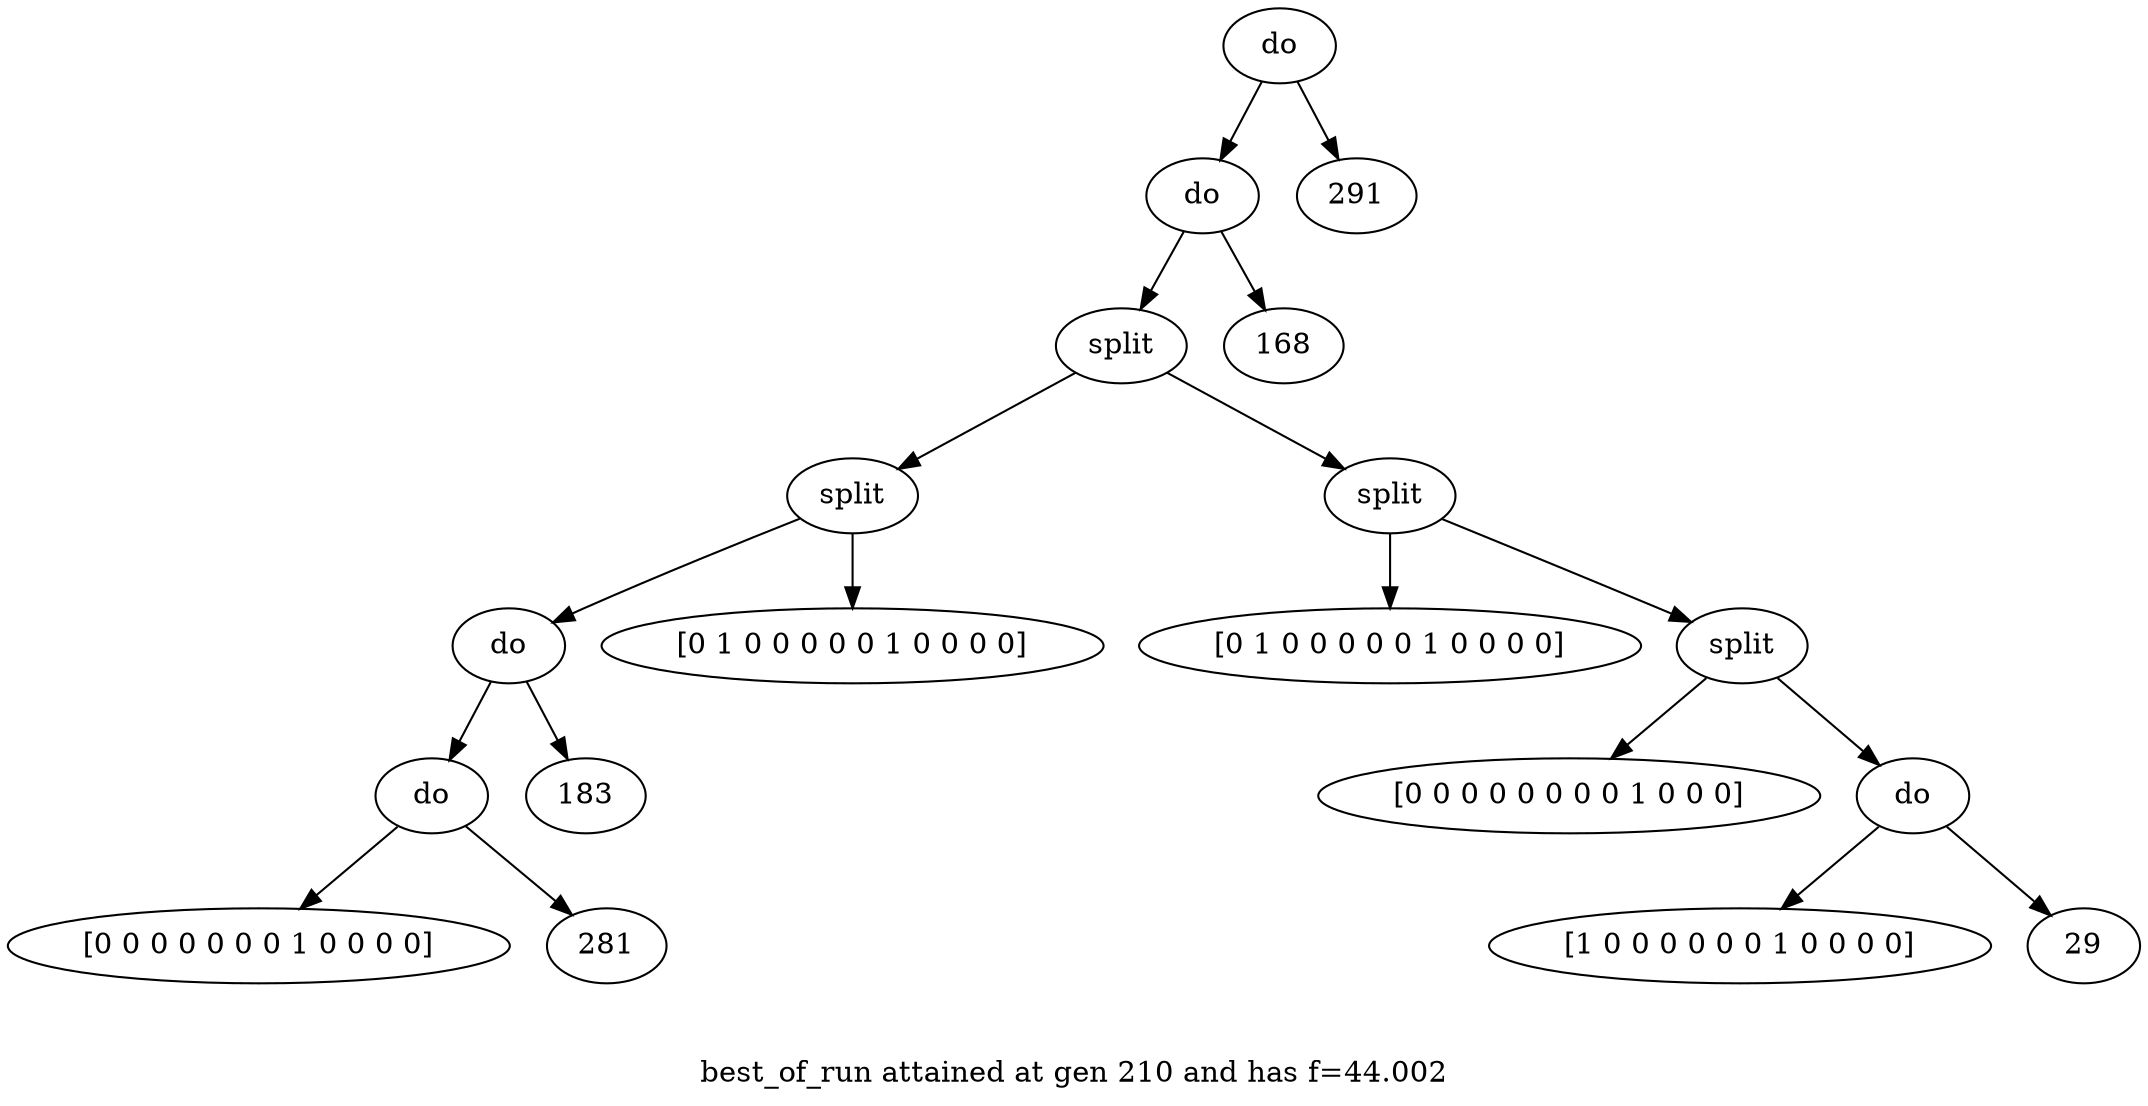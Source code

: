 digraph {
	graph [label="

best_of_run attained at gen 210 and has f=44.002"]
	0 [label=do]
	0 -> 1
	1 [label=do]
	1 -> 2
	2 [label=split]
	2 -> 3
	3 [label=split]
	3 -> 4
	4 [label=do]
	4 -> 5
	5 [label=do]
	5 -> 6
	6 [label="[0 0 0 0 0 0 0 1 0 0 0 0]"]
	5 -> 7
	7 [label=281]
	4 -> 8
	8 [label=183]
	3 -> 9
	9 [label="[0 1 0 0 0 0 0 1 0 0 0 0]"]
	2 -> 10
	10 [label=split]
	10 -> 11
	11 [label="[0 1 0 0 0 0 0 1 0 0 0 0]"]
	10 -> 12
	12 [label=split]
	12 -> 13
	13 [label="[0 0 0 0 0 0 0 0 1 0 0 0]"]
	12 -> 14
	14 [label=do]
	14 -> 15
	15 [label="[1 0 0 0 0 0 0 1 0 0 0 0]"]
	14 -> 16
	16 [label=29]
	1 -> 17
	17 [label=168]
	0 -> 18
	18 [label=291]
}
